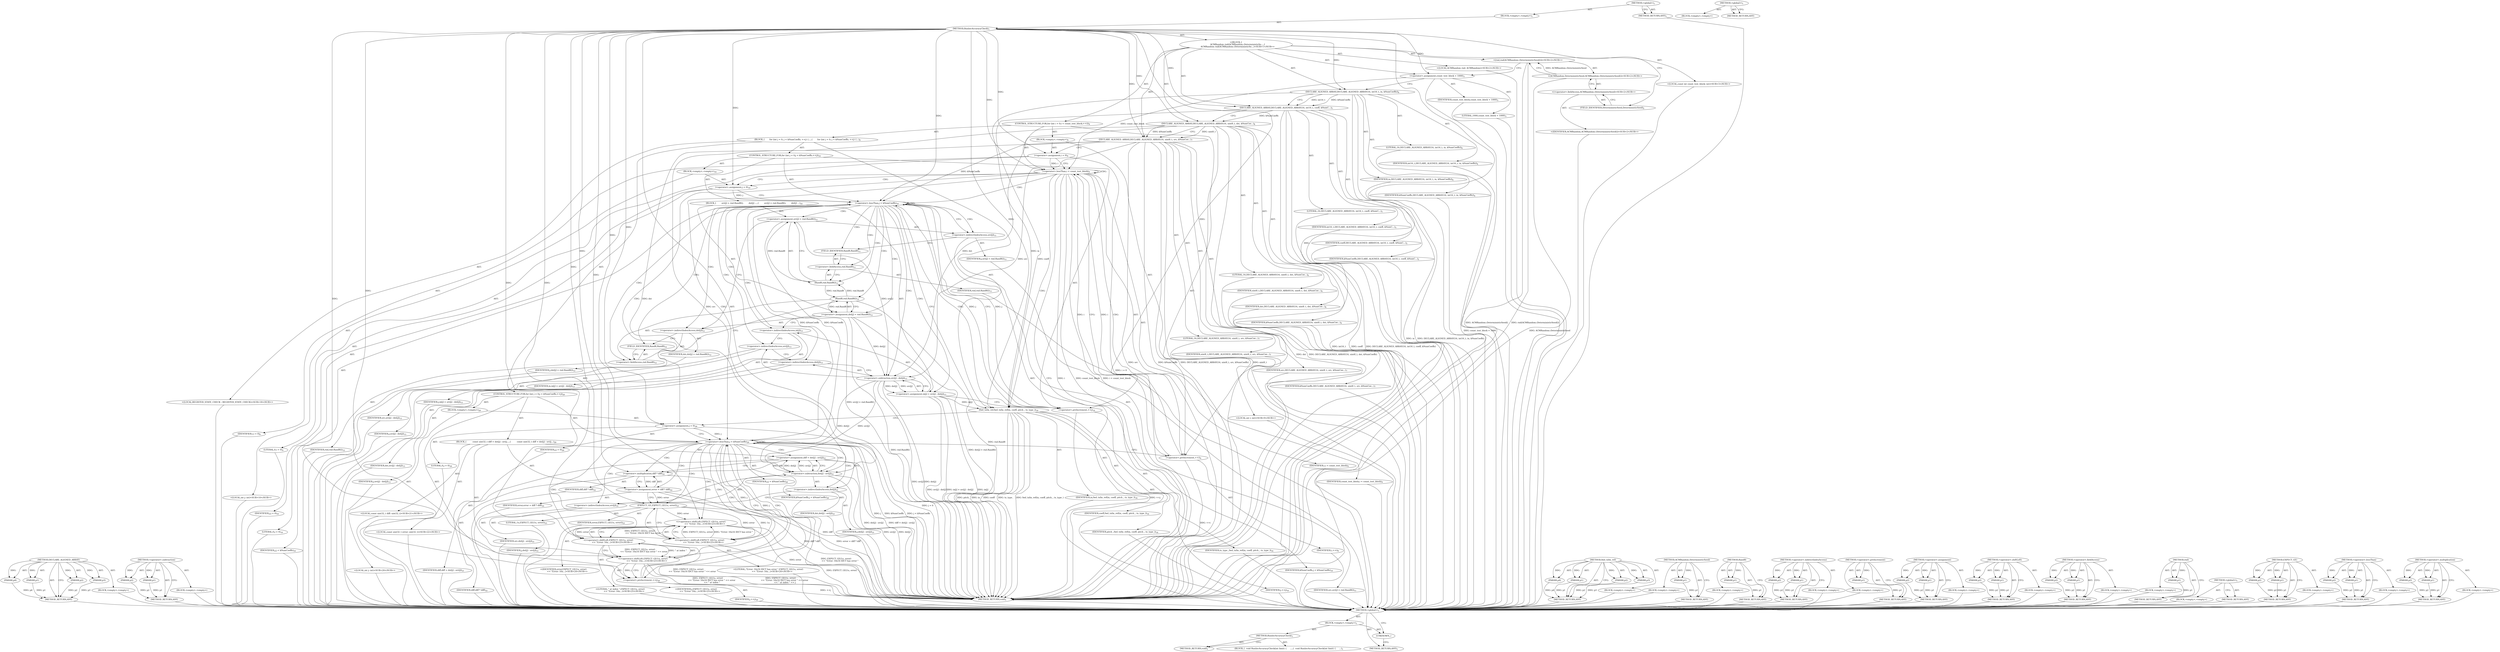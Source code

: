 digraph "&lt;global&gt;" {
vulnerable_183 [label=<(METHOD,DECLARE_ALIGNED_ARRAY)>];
vulnerable_184 [label=<(PARAM,p1)>];
vulnerable_185 [label=<(PARAM,p2)>];
vulnerable_186 [label=<(PARAM,p3)>];
vulnerable_187 [label=<(PARAM,p4)>];
vulnerable_188 [label=<(BLOCK,&lt;empty&gt;,&lt;empty&gt;)>];
vulnerable_189 [label=<(METHOD_RETURN,ANY)>];
vulnerable_208 [label=<(METHOD,&lt;operator&gt;.subtraction)>];
vulnerable_209 [label=<(PARAM,p1)>];
vulnerable_210 [label=<(PARAM,p2)>];
vulnerable_211 [label=<(BLOCK,&lt;empty&gt;,&lt;empty&gt;)>];
vulnerable_212 [label=<(METHOD_RETURN,ANY)>];
vulnerable_6 [label=<(METHOD,&lt;global&gt;)<SUB>1</SUB>>];
vulnerable_7 [label=<(BLOCK,&lt;empty&gt;,&lt;empty&gt;)<SUB>1</SUB>>];
vulnerable_8 [label=<(METHOD,RunInvAccuracyCheck)<SUB>1</SUB>>];
vulnerable_9 [label="<(BLOCK,{
     ACMRandom rnd(ACMRandom::DeterministicSe...,{
     ACMRandom rnd(ACMRandom::DeterministicSe...)<SUB>1</SUB>>"];
vulnerable_10 [label="<(LOCAL,ACMRandom rnd: ACMRandom)<SUB>2</SUB>>"];
vulnerable_11 [label="<(rnd,rnd(ACMRandom::DeterministicSeed()))<SUB>2</SUB>>"];
vulnerable_12 [label="<(ACMRandom.DeterministicSeed,ACMRandom::DeterministicSeed())<SUB>2</SUB>>"];
vulnerable_13 [label="<(&lt;operator&gt;.fieldAccess,ACMRandom::DeterministicSeed)<SUB>2</SUB>>"];
vulnerable_14 [label="<(IDENTIFIER,ACMRandom,ACMRandom::DeterministicSeed())<SUB>2</SUB>>"];
vulnerable_15 [label=<(FIELD_IDENTIFIER,DeterministicSeed,DeterministicSeed)<SUB>2</SUB>>];
vulnerable_16 [label="<(LOCAL,const int count_test_block: int)<SUB>3</SUB>>"];
vulnerable_17 [label=<(&lt;operator&gt;.assignment,count_test_block = 1000)<SUB>3</SUB>>];
vulnerable_18 [label=<(IDENTIFIER,count_test_block,count_test_block = 1000)<SUB>3</SUB>>];
vulnerable_19 [label=<(LITERAL,1000,count_test_block = 1000)<SUB>3</SUB>>];
vulnerable_20 [label=<(DECLARE_ALIGNED_ARRAY,DECLARE_ALIGNED_ARRAY(16, int16_t, in, kNumCoeffs))<SUB>4</SUB>>];
vulnerable_21 [label=<(LITERAL,16,DECLARE_ALIGNED_ARRAY(16, int16_t, in, kNumCoeffs))<SUB>4</SUB>>];
vulnerable_22 [label=<(IDENTIFIER,int16_t,DECLARE_ALIGNED_ARRAY(16, int16_t, in, kNumCoeffs))<SUB>4</SUB>>];
vulnerable_23 [label=<(IDENTIFIER,in,DECLARE_ALIGNED_ARRAY(16, int16_t, in, kNumCoeffs))<SUB>4</SUB>>];
vulnerable_24 [label=<(IDENTIFIER,kNumCoeffs,DECLARE_ALIGNED_ARRAY(16, int16_t, in, kNumCoeffs))<SUB>4</SUB>>];
vulnerable_25 [label=<(DECLARE_ALIGNED_ARRAY,DECLARE_ALIGNED_ARRAY(16, int16_t, coeff, kNumC...)<SUB>5</SUB>>];
vulnerable_26 [label=<(LITERAL,16,DECLARE_ALIGNED_ARRAY(16, int16_t, coeff, kNumC...)<SUB>5</SUB>>];
vulnerable_27 [label=<(IDENTIFIER,int16_t,DECLARE_ALIGNED_ARRAY(16, int16_t, coeff, kNumC...)<SUB>5</SUB>>];
vulnerable_28 [label=<(IDENTIFIER,coeff,DECLARE_ALIGNED_ARRAY(16, int16_t, coeff, kNumC...)<SUB>5</SUB>>];
vulnerable_29 [label=<(IDENTIFIER,kNumCoeffs,DECLARE_ALIGNED_ARRAY(16, int16_t, coeff, kNumC...)<SUB>5</SUB>>];
vulnerable_30 [label=<(DECLARE_ALIGNED_ARRAY,DECLARE_ALIGNED_ARRAY(16, uint8_t, dst, kNumCoe...)<SUB>6</SUB>>];
vulnerable_31 [label=<(LITERAL,16,DECLARE_ALIGNED_ARRAY(16, uint8_t, dst, kNumCoe...)<SUB>6</SUB>>];
vulnerable_32 [label=<(IDENTIFIER,uint8_t,DECLARE_ALIGNED_ARRAY(16, uint8_t, dst, kNumCoe...)<SUB>6</SUB>>];
vulnerable_33 [label=<(IDENTIFIER,dst,DECLARE_ALIGNED_ARRAY(16, uint8_t, dst, kNumCoe...)<SUB>6</SUB>>];
vulnerable_34 [label=<(IDENTIFIER,kNumCoeffs,DECLARE_ALIGNED_ARRAY(16, uint8_t, dst, kNumCoe...)<SUB>6</SUB>>];
vulnerable_35 [label=<(DECLARE_ALIGNED_ARRAY,DECLARE_ALIGNED_ARRAY(16, uint8_t, src, kNumCoe...)<SUB>7</SUB>>];
vulnerable_36 [label=<(LITERAL,16,DECLARE_ALIGNED_ARRAY(16, uint8_t, src, kNumCoe...)<SUB>7</SUB>>];
vulnerable_37 [label=<(IDENTIFIER,uint8_t,DECLARE_ALIGNED_ARRAY(16, uint8_t, src, kNumCoe...)<SUB>7</SUB>>];
vulnerable_38 [label=<(IDENTIFIER,src,DECLARE_ALIGNED_ARRAY(16, uint8_t, src, kNumCoe...)<SUB>7</SUB>>];
vulnerable_39 [label=<(IDENTIFIER,kNumCoeffs,DECLARE_ALIGNED_ARRAY(16, uint8_t, src, kNumCoe...)<SUB>7</SUB>>];
vulnerable_40 [label=<(CONTROL_STRUCTURE,FOR,for (int i = 0;i &lt; count_test_block;++i))<SUB>9</SUB>>];
vulnerable_41 [label=<(BLOCK,&lt;empty&gt;,&lt;empty&gt;)<SUB>9</SUB>>];
vulnerable_42 [label="<(LOCAL,int i: int)<SUB>9</SUB>>"];
vulnerable_43 [label=<(&lt;operator&gt;.assignment,i = 0)<SUB>9</SUB>>];
vulnerable_44 [label=<(IDENTIFIER,i,i = 0)<SUB>9</SUB>>];
vulnerable_45 [label=<(LITERAL,0,i = 0)<SUB>9</SUB>>];
vulnerable_46 [label=<(&lt;operator&gt;.lessThan,i &lt; count_test_block)<SUB>9</SUB>>];
vulnerable_47 [label=<(IDENTIFIER,i,i &lt; count_test_block)<SUB>9</SUB>>];
vulnerable_48 [label=<(IDENTIFIER,count_test_block,i &lt; count_test_block)<SUB>9</SUB>>];
vulnerable_49 [label=<(&lt;operator&gt;.preIncrement,++i)<SUB>9</SUB>>];
vulnerable_50 [label=<(IDENTIFIER,i,++i)<SUB>9</SUB>>];
vulnerable_51 [label=<(BLOCK,{
       for (int j = 0; j &lt; kNumCoeffs; ++j) {...,{
       for (int j = 0; j &lt; kNumCoeffs; ++j) {...)<SUB>9</SUB>>];
vulnerable_52 [label=<(CONTROL_STRUCTURE,FOR,for (int j = 0;j &lt; kNumCoeffs;++j))<SUB>10</SUB>>];
vulnerable_53 [label=<(BLOCK,&lt;empty&gt;,&lt;empty&gt;)<SUB>10</SUB>>];
vulnerable_54 [label="<(LOCAL,int j: int)<SUB>10</SUB>>"];
vulnerable_55 [label=<(&lt;operator&gt;.assignment,j = 0)<SUB>10</SUB>>];
vulnerable_56 [label=<(IDENTIFIER,j,j = 0)<SUB>10</SUB>>];
vulnerable_57 [label=<(LITERAL,0,j = 0)<SUB>10</SUB>>];
vulnerable_58 [label=<(&lt;operator&gt;.lessThan,j &lt; kNumCoeffs)<SUB>10</SUB>>];
vulnerable_59 [label=<(IDENTIFIER,j,j &lt; kNumCoeffs)<SUB>10</SUB>>];
vulnerable_60 [label=<(IDENTIFIER,kNumCoeffs,j &lt; kNumCoeffs)<SUB>10</SUB>>];
vulnerable_61 [label=<(&lt;operator&gt;.preIncrement,++j)<SUB>10</SUB>>];
vulnerable_62 [label=<(IDENTIFIER,j,++j)<SUB>10</SUB>>];
vulnerable_63 [label=<(BLOCK,{
        src[j] = rnd.Rand8();
        dst[j] ...,{
        src[j] = rnd.Rand8();
        dst[j] ...)<SUB>10</SUB>>];
vulnerable_64 [label=<(&lt;operator&gt;.assignment,src[j] = rnd.Rand8())<SUB>11</SUB>>];
vulnerable_65 [label=<(&lt;operator&gt;.indirectIndexAccess,src[j])<SUB>11</SUB>>];
vulnerable_66 [label=<(IDENTIFIER,src,src[j] = rnd.Rand8())<SUB>11</SUB>>];
vulnerable_67 [label=<(IDENTIFIER,j,src[j] = rnd.Rand8())<SUB>11</SUB>>];
vulnerable_68 [label=<(Rand8,rnd.Rand8())<SUB>11</SUB>>];
vulnerable_69 [label=<(&lt;operator&gt;.fieldAccess,rnd.Rand8)<SUB>11</SUB>>];
vulnerable_70 [label=<(IDENTIFIER,rnd,rnd.Rand8())<SUB>11</SUB>>];
vulnerable_71 [label=<(FIELD_IDENTIFIER,Rand8,Rand8)<SUB>11</SUB>>];
vulnerable_72 [label=<(&lt;operator&gt;.assignment,dst[j] = rnd.Rand8())<SUB>12</SUB>>];
vulnerable_73 [label=<(&lt;operator&gt;.indirectIndexAccess,dst[j])<SUB>12</SUB>>];
vulnerable_74 [label=<(IDENTIFIER,dst,dst[j] = rnd.Rand8())<SUB>12</SUB>>];
vulnerable_75 [label=<(IDENTIFIER,j,dst[j] = rnd.Rand8())<SUB>12</SUB>>];
vulnerable_76 [label=<(Rand8,rnd.Rand8())<SUB>12</SUB>>];
vulnerable_77 [label=<(&lt;operator&gt;.fieldAccess,rnd.Rand8)<SUB>12</SUB>>];
vulnerable_78 [label=<(IDENTIFIER,rnd,rnd.Rand8())<SUB>12</SUB>>];
vulnerable_79 [label=<(FIELD_IDENTIFIER,Rand8,Rand8)<SUB>12</SUB>>];
vulnerable_80 [label=<(&lt;operator&gt;.assignment,in[j] = src[j] - dst[j])<SUB>13</SUB>>];
vulnerable_81 [label=<(&lt;operator&gt;.indirectIndexAccess,in[j])<SUB>13</SUB>>];
vulnerable_82 [label=<(IDENTIFIER,in,in[j] = src[j] - dst[j])<SUB>13</SUB>>];
vulnerable_83 [label=<(IDENTIFIER,j,in[j] = src[j] - dst[j])<SUB>13</SUB>>];
vulnerable_84 [label=<(&lt;operator&gt;.subtraction,src[j] - dst[j])<SUB>13</SUB>>];
vulnerable_85 [label=<(&lt;operator&gt;.indirectIndexAccess,src[j])<SUB>13</SUB>>];
vulnerable_86 [label=<(IDENTIFIER,src,src[j] - dst[j])<SUB>13</SUB>>];
vulnerable_87 [label=<(IDENTIFIER,j,src[j] - dst[j])<SUB>13</SUB>>];
vulnerable_88 [label=<(&lt;operator&gt;.indirectIndexAccess,dst[j])<SUB>13</SUB>>];
vulnerable_89 [label=<(IDENTIFIER,dst,src[j] - dst[j])<SUB>13</SUB>>];
vulnerable_90 [label=<(IDENTIFIER,j,src[j] - dst[j])<SUB>13</SUB>>];
vulnerable_91 [label=<(fwd_txfm_ref,fwd_txfm_ref(in, coeff, pitch_, tx_type_))<SUB>16</SUB>>];
vulnerable_92 [label=<(IDENTIFIER,in,fwd_txfm_ref(in, coeff, pitch_, tx_type_))<SUB>16</SUB>>];
vulnerable_93 [label=<(IDENTIFIER,coeff,fwd_txfm_ref(in, coeff, pitch_, tx_type_))<SUB>16</SUB>>];
vulnerable_94 [label=<(IDENTIFIER,pitch_,fwd_txfm_ref(in, coeff, pitch_, tx_type_))<SUB>16</SUB>>];
vulnerable_95 [label=<(IDENTIFIER,tx_type_,fwd_txfm_ref(in, coeff, pitch_, tx_type_))<SUB>16</SUB>>];
vulnerable_96 [label="<(LOCAL,REGISTER_STATE_CHECK : REGISTER_STATE_CHECK)<SUB>18</SUB>>"];
vulnerable_97 [label=<(CONTROL_STRUCTURE,FOR,for (int j = 0;j &lt; kNumCoeffs;++j))<SUB>20</SUB>>];
vulnerable_98 [label=<(BLOCK,&lt;empty&gt;,&lt;empty&gt;)<SUB>20</SUB>>];
vulnerable_99 [label="<(LOCAL,int j: int)<SUB>20</SUB>>"];
vulnerable_100 [label=<(&lt;operator&gt;.assignment,j = 0)<SUB>20</SUB>>];
vulnerable_101 [label=<(IDENTIFIER,j,j = 0)<SUB>20</SUB>>];
vulnerable_102 [label=<(LITERAL,0,j = 0)<SUB>20</SUB>>];
vulnerable_103 [label=<(&lt;operator&gt;.lessThan,j &lt; kNumCoeffs)<SUB>20</SUB>>];
vulnerable_104 [label=<(IDENTIFIER,j,j &lt; kNumCoeffs)<SUB>20</SUB>>];
vulnerable_105 [label=<(IDENTIFIER,kNumCoeffs,j &lt; kNumCoeffs)<SUB>20</SUB>>];
vulnerable_106 [label=<(&lt;operator&gt;.preIncrement,++j)<SUB>20</SUB>>];
vulnerable_107 [label=<(IDENTIFIER,j,++j)<SUB>20</SUB>>];
vulnerable_108 [label=<(BLOCK,{
         const uint32_t diff = dst[j] - src[j...,{
         const uint32_t diff = dst[j] - src[j...)<SUB>20</SUB>>];
vulnerable_109 [label="<(LOCAL,const uint32_t diff: uint32_t)<SUB>21</SUB>>"];
vulnerable_110 [label=<(&lt;operator&gt;.assignment,diff = dst[j] - src[j])<SUB>21</SUB>>];
vulnerable_111 [label=<(IDENTIFIER,diff,diff = dst[j] - src[j])<SUB>21</SUB>>];
vulnerable_112 [label=<(&lt;operator&gt;.subtraction,dst[j] - src[j])<SUB>21</SUB>>];
vulnerable_113 [label=<(&lt;operator&gt;.indirectIndexAccess,dst[j])<SUB>21</SUB>>];
vulnerable_114 [label=<(IDENTIFIER,dst,dst[j] - src[j])<SUB>21</SUB>>];
vulnerable_115 [label=<(IDENTIFIER,j,dst[j] - src[j])<SUB>21</SUB>>];
vulnerable_116 [label=<(&lt;operator&gt;.indirectIndexAccess,src[j])<SUB>21</SUB>>];
vulnerable_117 [label=<(IDENTIFIER,src,dst[j] - src[j])<SUB>21</SUB>>];
vulnerable_118 [label=<(IDENTIFIER,j,dst[j] - src[j])<SUB>21</SUB>>];
vulnerable_119 [label="<(LOCAL,const uint32_t error: uint32_t)<SUB>22</SUB>>"];
vulnerable_120 [label=<(&lt;operator&gt;.assignment,error = diff * diff)<SUB>22</SUB>>];
vulnerable_121 [label=<(IDENTIFIER,error,error = diff * diff)<SUB>22</SUB>>];
vulnerable_122 [label=<(&lt;operator&gt;.multiplication,diff * diff)<SUB>22</SUB>>];
vulnerable_123 [label=<(IDENTIFIER,diff,diff * diff)<SUB>22</SUB>>];
vulnerable_124 [label=<(IDENTIFIER,diff,diff * diff)<SUB>22</SUB>>];
vulnerable_125 [label="<(&lt;operator&gt;.shiftLeft,EXPECT_GE(1u, error)
            &lt;&lt; &quot;Error: 16x...)<SUB>23</SUB>>"];
vulnerable_126 [label="<(&lt;operator&gt;.shiftLeft,EXPECT_GE(1u, error)
            &lt;&lt; &quot;Error: 16x...)<SUB>23</SUB>>"];
vulnerable_127 [label="<(&lt;operator&gt;.shiftLeft,EXPECT_GE(1u, error)
            &lt;&lt; &quot;Error: 16x...)<SUB>23</SUB>>"];
vulnerable_128 [label="<(&lt;operator&gt;.shiftLeft,EXPECT_GE(1u, error)
            &lt;&lt; &quot;Error: 16x...)<SUB>23</SUB>>"];
vulnerable_129 [label=<(EXPECT_GE,EXPECT_GE(1u, error))<SUB>23</SUB>>];
vulnerable_130 [label=<(LITERAL,1u,EXPECT_GE(1u, error))<SUB>23</SUB>>];
vulnerable_131 [label=<(IDENTIFIER,error,EXPECT_GE(1u, error))<SUB>23</SUB>>];
vulnerable_132 [label="<(LITERAL,&quot;Error: 16x16 IDCT has error &quot;,EXPECT_GE(1u, error)
            &lt;&lt; &quot;Error: 16x...)<SUB>24</SUB>>"];
vulnerable_133 [label="<(IDENTIFIER,error,EXPECT_GE(1u, error)
            &lt;&lt; &quot;Error: 16x...)<SUB>24</SUB>>"];
vulnerable_134 [label="<(LITERAL,&quot; at index &quot;,EXPECT_GE(1u, error)
            &lt;&lt; &quot;Error: 16x...)<SUB>25</SUB>>"];
vulnerable_135 [label="<(IDENTIFIER,j,EXPECT_GE(1u, error)
            &lt;&lt; &quot;Error: 16x...)<SUB>25</SUB>>"];
vulnerable_136 [label=<(METHOD_RETURN,void)<SUB>1</SUB>>];
vulnerable_138 [label=<(METHOD_RETURN,ANY)<SUB>1</SUB>>];
vulnerable_213 [label=<(METHOD,fwd_txfm_ref)>];
vulnerable_214 [label=<(PARAM,p1)>];
vulnerable_215 [label=<(PARAM,p2)>];
vulnerable_216 [label=<(PARAM,p3)>];
vulnerable_217 [label=<(PARAM,p4)>];
vulnerable_218 [label=<(BLOCK,&lt;empty&gt;,&lt;empty&gt;)>];
vulnerable_219 [label=<(METHOD_RETURN,ANY)>];
vulnerable_169 [label=<(METHOD,ACMRandom.DeterministicSeed)>];
vulnerable_170 [label=<(PARAM,p1)>];
vulnerable_171 [label=<(BLOCK,&lt;empty&gt;,&lt;empty&gt;)>];
vulnerable_172 [label=<(METHOD_RETURN,ANY)>];
vulnerable_204 [label=<(METHOD,Rand8)>];
vulnerable_205 [label=<(PARAM,p1)>];
vulnerable_206 [label=<(BLOCK,&lt;empty&gt;,&lt;empty&gt;)>];
vulnerable_207 [label=<(METHOD_RETURN,ANY)>];
vulnerable_199 [label=<(METHOD,&lt;operator&gt;.indirectIndexAccess)>];
vulnerable_200 [label=<(PARAM,p1)>];
vulnerable_201 [label=<(PARAM,p2)>];
vulnerable_202 [label=<(BLOCK,&lt;empty&gt;,&lt;empty&gt;)>];
vulnerable_203 [label=<(METHOD_RETURN,ANY)>];
vulnerable_195 [label=<(METHOD,&lt;operator&gt;.preIncrement)>];
vulnerable_196 [label=<(PARAM,p1)>];
vulnerable_197 [label=<(BLOCK,&lt;empty&gt;,&lt;empty&gt;)>];
vulnerable_198 [label=<(METHOD_RETURN,ANY)>];
vulnerable_178 [label=<(METHOD,&lt;operator&gt;.assignment)>];
vulnerable_179 [label=<(PARAM,p1)>];
vulnerable_180 [label=<(PARAM,p2)>];
vulnerable_181 [label=<(BLOCK,&lt;empty&gt;,&lt;empty&gt;)>];
vulnerable_182 [label=<(METHOD_RETURN,ANY)>];
vulnerable_225 [label=<(METHOD,&lt;operator&gt;.shiftLeft)>];
vulnerable_226 [label=<(PARAM,p1)>];
vulnerable_227 [label=<(PARAM,p2)>];
vulnerable_228 [label=<(BLOCK,&lt;empty&gt;,&lt;empty&gt;)>];
vulnerable_229 [label=<(METHOD_RETURN,ANY)>];
vulnerable_173 [label=<(METHOD,&lt;operator&gt;.fieldAccess)>];
vulnerable_174 [label=<(PARAM,p1)>];
vulnerable_175 [label=<(PARAM,p2)>];
vulnerable_176 [label=<(BLOCK,&lt;empty&gt;,&lt;empty&gt;)>];
vulnerable_177 [label=<(METHOD_RETURN,ANY)>];
vulnerable_165 [label=<(METHOD,rnd)>];
vulnerable_166 [label=<(PARAM,p1)>];
vulnerable_167 [label=<(BLOCK,&lt;empty&gt;,&lt;empty&gt;)>];
vulnerable_168 [label=<(METHOD_RETURN,ANY)>];
vulnerable_159 [label=<(METHOD,&lt;global&gt;)<SUB>1</SUB>>];
vulnerable_160 [label=<(BLOCK,&lt;empty&gt;,&lt;empty&gt;)>];
vulnerable_161 [label=<(METHOD_RETURN,ANY)>];
vulnerable_230 [label=<(METHOD,EXPECT_GE)>];
vulnerable_231 [label=<(PARAM,p1)>];
vulnerable_232 [label=<(PARAM,p2)>];
vulnerable_233 [label=<(BLOCK,&lt;empty&gt;,&lt;empty&gt;)>];
vulnerable_234 [label=<(METHOD_RETURN,ANY)>];
vulnerable_190 [label=<(METHOD,&lt;operator&gt;.lessThan)>];
vulnerable_191 [label=<(PARAM,p1)>];
vulnerable_192 [label=<(PARAM,p2)>];
vulnerable_193 [label=<(BLOCK,&lt;empty&gt;,&lt;empty&gt;)>];
vulnerable_194 [label=<(METHOD_RETURN,ANY)>];
vulnerable_220 [label=<(METHOD,&lt;operator&gt;.multiplication)>];
vulnerable_221 [label=<(PARAM,p1)>];
vulnerable_222 [label=<(PARAM,p2)>];
vulnerable_223 [label=<(BLOCK,&lt;empty&gt;,&lt;empty&gt;)>];
vulnerable_224 [label=<(METHOD_RETURN,ANY)>];
fixed_6 [label=<(METHOD,&lt;global&gt;)<SUB>1</SUB>>];
fixed_7 [label=<(BLOCK,&lt;empty&gt;,&lt;empty&gt;)<SUB>1</SUB>>];
fixed_8 [label=<(METHOD,RunInvAccuracyCheck)<SUB>1</SUB>>];
fixed_9 [label=<(BLOCK,{
  void RunInvAccuracyCheck(int limit) {
     ...,{
  void RunInvAccuracyCheck(int limit) {
     ...)<SUB>1</SUB>>];
fixed_10 [label=<(METHOD_RETURN,void)<SUB>1</SUB>>];
fixed_12 [label=<(UNKNOWN,,)>];
fixed_13 [label=<(METHOD_RETURN,ANY)<SUB>1</SUB>>];
fixed_20 [label=<(METHOD,&lt;global&gt;)<SUB>1</SUB>>];
fixed_21 [label=<(BLOCK,&lt;empty&gt;,&lt;empty&gt;)>];
fixed_22 [label=<(METHOD_RETURN,ANY)>];
vulnerable_183 -> vulnerable_184  [key=0, label="AST: "];
vulnerable_183 -> vulnerable_184  [key=1, label="DDG: "];
vulnerable_183 -> vulnerable_188  [key=0, label="AST: "];
vulnerable_183 -> vulnerable_185  [key=0, label="AST: "];
vulnerable_183 -> vulnerable_185  [key=1, label="DDG: "];
vulnerable_183 -> vulnerable_189  [key=0, label="AST: "];
vulnerable_183 -> vulnerable_189  [key=1, label="CFG: "];
vulnerable_183 -> vulnerable_186  [key=0, label="AST: "];
vulnerable_183 -> vulnerable_186  [key=1, label="DDG: "];
vulnerable_183 -> vulnerable_187  [key=0, label="AST: "];
vulnerable_183 -> vulnerable_187  [key=1, label="DDG: "];
vulnerable_184 -> vulnerable_189  [key=0, label="DDG: p1"];
vulnerable_185 -> vulnerable_189  [key=0, label="DDG: p2"];
vulnerable_186 -> vulnerable_189  [key=0, label="DDG: p3"];
vulnerable_187 -> vulnerable_189  [key=0, label="DDG: p4"];
vulnerable_188 -> fixed_6  [key=0];
vulnerable_189 -> fixed_6  [key=0];
vulnerable_208 -> vulnerable_209  [key=0, label="AST: "];
vulnerable_208 -> vulnerable_209  [key=1, label="DDG: "];
vulnerable_208 -> vulnerable_211  [key=0, label="AST: "];
vulnerable_208 -> vulnerable_210  [key=0, label="AST: "];
vulnerable_208 -> vulnerable_210  [key=1, label="DDG: "];
vulnerable_208 -> vulnerable_212  [key=0, label="AST: "];
vulnerable_208 -> vulnerable_212  [key=1, label="CFG: "];
vulnerable_209 -> vulnerable_212  [key=0, label="DDG: p1"];
vulnerable_210 -> vulnerable_212  [key=0, label="DDG: p2"];
vulnerable_211 -> fixed_6  [key=0];
vulnerable_212 -> fixed_6  [key=0];
vulnerable_6 -> vulnerable_7  [key=0, label="AST: "];
vulnerable_6 -> vulnerable_138  [key=0, label="AST: "];
vulnerable_6 -> vulnerable_138  [key=1, label="CFG: "];
vulnerable_7 -> vulnerable_8  [key=0, label="AST: "];
vulnerable_8 -> vulnerable_9  [key=0, label="AST: "];
vulnerable_8 -> vulnerable_136  [key=0, label="AST: "];
vulnerable_8 -> vulnerable_15  [key=0, label="CFG: "];
vulnerable_8 -> vulnerable_17  [key=0, label="DDG: "];
vulnerable_8 -> vulnerable_20  [key=0, label="DDG: "];
vulnerable_8 -> vulnerable_25  [key=0, label="DDG: "];
vulnerable_8 -> vulnerable_30  [key=0, label="DDG: "];
vulnerable_8 -> vulnerable_35  [key=0, label="DDG: "];
vulnerable_8 -> vulnerable_43  [key=0, label="DDG: "];
vulnerable_8 -> vulnerable_46  [key=0, label="DDG: "];
vulnerable_8 -> vulnerable_49  [key=0, label="DDG: "];
vulnerable_8 -> vulnerable_91  [key=0, label="DDG: "];
vulnerable_8 -> vulnerable_55  [key=0, label="DDG: "];
vulnerable_8 -> vulnerable_58  [key=0, label="DDG: "];
vulnerable_8 -> vulnerable_61  [key=0, label="DDG: "];
vulnerable_8 -> vulnerable_100  [key=0, label="DDG: "];
vulnerable_8 -> vulnerable_103  [key=0, label="DDG: "];
vulnerable_8 -> vulnerable_106  [key=0, label="DDG: "];
vulnerable_8 -> vulnerable_125  [key=0, label="DDG: "];
vulnerable_8 -> vulnerable_122  [key=0, label="DDG: "];
vulnerable_8 -> vulnerable_126  [key=0, label="DDG: "];
vulnerable_8 -> vulnerable_127  [key=0, label="DDG: "];
vulnerable_8 -> vulnerable_128  [key=0, label="DDG: "];
vulnerable_8 -> vulnerable_129  [key=0, label="DDG: "];
vulnerable_9 -> vulnerable_10  [key=0, label="AST: "];
vulnerable_9 -> vulnerable_11  [key=0, label="AST: "];
vulnerable_9 -> vulnerable_16  [key=0, label="AST: "];
vulnerable_9 -> vulnerable_17  [key=0, label="AST: "];
vulnerable_9 -> vulnerable_20  [key=0, label="AST: "];
vulnerable_9 -> vulnerable_25  [key=0, label="AST: "];
vulnerable_9 -> vulnerable_30  [key=0, label="AST: "];
vulnerable_9 -> vulnerable_35  [key=0, label="AST: "];
vulnerable_9 -> vulnerable_40  [key=0, label="AST: "];
vulnerable_10 -> fixed_6  [key=0];
vulnerable_11 -> vulnerable_12  [key=0, label="AST: "];
vulnerable_11 -> vulnerable_17  [key=0, label="CFG: "];
vulnerable_11 -> vulnerable_136  [key=0, label="DDG: ACMRandom::DeterministicSeed()"];
vulnerable_11 -> vulnerable_136  [key=1, label="DDG: rnd(ACMRandom::DeterministicSeed())"];
vulnerable_12 -> vulnerable_13  [key=0, label="AST: "];
vulnerable_12 -> vulnerable_11  [key=0, label="CFG: "];
vulnerable_12 -> vulnerable_11  [key=1, label="DDG: ACMRandom::DeterministicSeed"];
vulnerable_12 -> vulnerable_136  [key=0, label="DDG: ACMRandom::DeterministicSeed"];
vulnerable_13 -> vulnerable_14  [key=0, label="AST: "];
vulnerable_13 -> vulnerable_15  [key=0, label="AST: "];
vulnerable_13 -> vulnerable_12  [key=0, label="CFG: "];
vulnerable_14 -> fixed_6  [key=0];
vulnerable_15 -> vulnerable_13  [key=0, label="CFG: "];
vulnerable_16 -> fixed_6  [key=0];
vulnerable_17 -> vulnerable_18  [key=0, label="AST: "];
vulnerable_17 -> vulnerable_19  [key=0, label="AST: "];
vulnerable_17 -> vulnerable_20  [key=0, label="CFG: "];
vulnerable_17 -> vulnerable_136  [key=0, label="DDG: count_test_block = 1000"];
vulnerable_17 -> vulnerable_46  [key=0, label="DDG: count_test_block"];
vulnerable_18 -> fixed_6  [key=0];
vulnerable_19 -> fixed_6  [key=0];
vulnerable_20 -> vulnerable_21  [key=0, label="AST: "];
vulnerable_20 -> vulnerable_22  [key=0, label="AST: "];
vulnerable_20 -> vulnerable_23  [key=0, label="AST: "];
vulnerable_20 -> vulnerable_24  [key=0, label="AST: "];
vulnerable_20 -> vulnerable_25  [key=0, label="CFG: "];
vulnerable_20 -> vulnerable_25  [key=1, label="DDG: int16_t"];
vulnerable_20 -> vulnerable_25  [key=2, label="DDG: kNumCoeffs"];
vulnerable_20 -> vulnerable_136  [key=0, label="DDG: in"];
vulnerable_20 -> vulnerable_136  [key=1, label="DDG: DECLARE_ALIGNED_ARRAY(16, int16_t, in, kNumCoeffs)"];
vulnerable_20 -> vulnerable_91  [key=0, label="DDG: in"];
vulnerable_21 -> fixed_6  [key=0];
vulnerable_22 -> fixed_6  [key=0];
vulnerable_23 -> fixed_6  [key=0];
vulnerable_24 -> fixed_6  [key=0];
vulnerable_25 -> vulnerable_26  [key=0, label="AST: "];
vulnerable_25 -> vulnerable_27  [key=0, label="AST: "];
vulnerable_25 -> vulnerable_28  [key=0, label="AST: "];
vulnerable_25 -> vulnerable_29  [key=0, label="AST: "];
vulnerable_25 -> vulnerable_30  [key=0, label="CFG: "];
vulnerable_25 -> vulnerable_30  [key=1, label="DDG: kNumCoeffs"];
vulnerable_25 -> vulnerable_136  [key=0, label="DDG: int16_t"];
vulnerable_25 -> vulnerable_136  [key=1, label="DDG: coeff"];
vulnerable_25 -> vulnerable_136  [key=2, label="DDG: DECLARE_ALIGNED_ARRAY(16, int16_t, coeff, kNumCoeffs)"];
vulnerable_25 -> vulnerable_91  [key=0, label="DDG: coeff"];
vulnerable_26 -> fixed_6  [key=0];
vulnerable_27 -> fixed_6  [key=0];
vulnerable_28 -> fixed_6  [key=0];
vulnerable_29 -> fixed_6  [key=0];
vulnerable_30 -> vulnerable_31  [key=0, label="AST: "];
vulnerable_30 -> vulnerable_32  [key=0, label="AST: "];
vulnerable_30 -> vulnerable_33  [key=0, label="AST: "];
vulnerable_30 -> vulnerable_34  [key=0, label="AST: "];
vulnerable_30 -> vulnerable_35  [key=0, label="CFG: "];
vulnerable_30 -> vulnerable_35  [key=1, label="DDG: uint8_t"];
vulnerable_30 -> vulnerable_35  [key=2, label="DDG: kNumCoeffs"];
vulnerable_30 -> vulnerable_136  [key=0, label="DDG: dst"];
vulnerable_30 -> vulnerable_136  [key=1, label="DDG: DECLARE_ALIGNED_ARRAY(16, uint8_t, dst, kNumCoeffs)"];
vulnerable_30 -> vulnerable_84  [key=0, label="DDG: dst"];
vulnerable_30 -> vulnerable_112  [key=0, label="DDG: dst"];
vulnerable_31 -> fixed_6  [key=0];
vulnerable_32 -> fixed_6  [key=0];
vulnerable_33 -> fixed_6  [key=0];
vulnerable_34 -> fixed_6  [key=0];
vulnerable_35 -> vulnerable_36  [key=0, label="AST: "];
vulnerable_35 -> vulnerable_37  [key=0, label="AST: "];
vulnerable_35 -> vulnerable_38  [key=0, label="AST: "];
vulnerable_35 -> vulnerable_39  [key=0, label="AST: "];
vulnerable_35 -> vulnerable_43  [key=0, label="CFG: "];
vulnerable_35 -> vulnerable_136  [key=0, label="DDG: uint8_t"];
vulnerable_35 -> vulnerable_136  [key=1, label="DDG: src"];
vulnerable_35 -> vulnerable_136  [key=2, label="DDG: kNumCoeffs"];
vulnerable_35 -> vulnerable_136  [key=3, label="DDG: DECLARE_ALIGNED_ARRAY(16, uint8_t, src, kNumCoeffs)"];
vulnerable_35 -> vulnerable_58  [key=0, label="DDG: kNumCoeffs"];
vulnerable_35 -> vulnerable_84  [key=0, label="DDG: src"];
vulnerable_35 -> vulnerable_112  [key=0, label="DDG: src"];
vulnerable_36 -> fixed_6  [key=0];
vulnerable_37 -> fixed_6  [key=0];
vulnerable_38 -> fixed_6  [key=0];
vulnerable_39 -> fixed_6  [key=0];
vulnerable_40 -> vulnerable_41  [key=0, label="AST: "];
vulnerable_40 -> vulnerable_46  [key=0, label="AST: "];
vulnerable_40 -> vulnerable_49  [key=0, label="AST: "];
vulnerable_40 -> vulnerable_51  [key=0, label="AST: "];
vulnerable_41 -> vulnerable_42  [key=0, label="AST: "];
vulnerable_41 -> vulnerable_43  [key=0, label="AST: "];
vulnerable_42 -> fixed_6  [key=0];
vulnerable_43 -> vulnerable_44  [key=0, label="AST: "];
vulnerable_43 -> vulnerable_45  [key=0, label="AST: "];
vulnerable_43 -> vulnerable_46  [key=0, label="CFG: "];
vulnerable_43 -> vulnerable_46  [key=1, label="DDG: i"];
vulnerable_43 -> vulnerable_136  [key=0, label="DDG: i = 0"];
vulnerable_44 -> fixed_6  [key=0];
vulnerable_45 -> fixed_6  [key=0];
vulnerable_46 -> vulnerable_47  [key=0, label="AST: "];
vulnerable_46 -> vulnerable_48  [key=0, label="AST: "];
vulnerable_46 -> vulnerable_136  [key=0, label="CFG: "];
vulnerable_46 -> vulnerable_136  [key=1, label="DDG: i"];
vulnerable_46 -> vulnerable_136  [key=2, label="DDG: count_test_block"];
vulnerable_46 -> vulnerable_136  [key=3, label="DDG: i &lt; count_test_block"];
vulnerable_46 -> vulnerable_55  [key=0, label="CFG: "];
vulnerable_46 -> vulnerable_55  [key=1, label="CDG: "];
vulnerable_46 -> vulnerable_49  [key=0, label="DDG: i"];
vulnerable_46 -> vulnerable_49  [key=1, label="CDG: "];
vulnerable_46 -> vulnerable_46  [key=0, label="CDG: "];
vulnerable_46 -> vulnerable_103  [key=0, label="CDG: "];
vulnerable_46 -> vulnerable_91  [key=0, label="CDG: "];
vulnerable_46 -> vulnerable_58  [key=0, label="CDG: "];
vulnerable_46 -> vulnerable_100  [key=0, label="CDG: "];
vulnerable_47 -> fixed_6  [key=0];
vulnerable_48 -> fixed_6  [key=0];
vulnerable_49 -> vulnerable_50  [key=0, label="AST: "];
vulnerable_49 -> vulnerable_46  [key=0, label="CFG: "];
vulnerable_49 -> vulnerable_46  [key=1, label="DDG: i"];
vulnerable_49 -> vulnerable_136  [key=0, label="DDG: ++i"];
vulnerable_50 -> fixed_6  [key=0];
vulnerable_51 -> vulnerable_52  [key=0, label="AST: "];
vulnerable_51 -> vulnerable_91  [key=0, label="AST: "];
vulnerable_51 -> vulnerable_96  [key=0, label="AST: "];
vulnerable_51 -> vulnerable_97  [key=0, label="AST: "];
vulnerable_52 -> vulnerable_53  [key=0, label="AST: "];
vulnerable_52 -> vulnerable_58  [key=0, label="AST: "];
vulnerable_52 -> vulnerable_61  [key=0, label="AST: "];
vulnerable_52 -> vulnerable_63  [key=0, label="AST: "];
vulnerable_53 -> vulnerable_54  [key=0, label="AST: "];
vulnerable_53 -> vulnerable_55  [key=0, label="AST: "];
vulnerable_54 -> fixed_6  [key=0];
vulnerable_55 -> vulnerable_56  [key=0, label="AST: "];
vulnerable_55 -> vulnerable_57  [key=0, label="AST: "];
vulnerable_55 -> vulnerable_58  [key=0, label="CFG: "];
vulnerable_55 -> vulnerable_58  [key=1, label="DDG: j"];
vulnerable_56 -> fixed_6  [key=0];
vulnerable_57 -> fixed_6  [key=0];
vulnerable_58 -> vulnerable_59  [key=0, label="AST: "];
vulnerable_58 -> vulnerable_60  [key=0, label="AST: "];
vulnerable_58 -> vulnerable_65  [key=0, label="CFG: "];
vulnerable_58 -> vulnerable_65  [key=1, label="CDG: "];
vulnerable_58 -> vulnerable_91  [key=0, label="CFG: "];
vulnerable_58 -> vulnerable_61  [key=0, label="DDG: j"];
vulnerable_58 -> vulnerable_61  [key=1, label="CDG: "];
vulnerable_58 -> vulnerable_103  [key=0, label="DDG: kNumCoeffs"];
vulnerable_58 -> vulnerable_68  [key=0, label="CDG: "];
vulnerable_58 -> vulnerable_73  [key=0, label="CDG: "];
vulnerable_58 -> vulnerable_77  [key=0, label="CDG: "];
vulnerable_58 -> vulnerable_64  [key=0, label="CDG: "];
vulnerable_58 -> vulnerable_81  [key=0, label="CDG: "];
vulnerable_58 -> vulnerable_84  [key=0, label="CDG: "];
vulnerable_58 -> vulnerable_85  [key=0, label="CDG: "];
vulnerable_58 -> vulnerable_72  [key=0, label="CDG: "];
vulnerable_58 -> vulnerable_69  [key=0, label="CDG: "];
vulnerable_58 -> vulnerable_76  [key=0, label="CDG: "];
vulnerable_58 -> vulnerable_79  [key=0, label="CDG: "];
vulnerable_58 -> vulnerable_80  [key=0, label="CDG: "];
vulnerable_58 -> vulnerable_58  [key=0, label="CDG: "];
vulnerable_58 -> vulnerable_71  [key=0, label="CDG: "];
vulnerable_58 -> vulnerable_88  [key=0, label="CDG: "];
vulnerable_59 -> fixed_6  [key=0];
vulnerable_60 -> fixed_6  [key=0];
vulnerable_61 -> vulnerable_62  [key=0, label="AST: "];
vulnerable_61 -> vulnerable_58  [key=0, label="CFG: "];
vulnerable_61 -> vulnerable_58  [key=1, label="DDG: j"];
vulnerable_61 -> vulnerable_136  [key=0, label="DDG: ++j"];
vulnerable_62 -> fixed_6  [key=0];
vulnerable_63 -> vulnerable_64  [key=0, label="AST: "];
vulnerable_63 -> vulnerable_72  [key=0, label="AST: "];
vulnerable_63 -> vulnerable_80  [key=0, label="AST: "];
vulnerable_64 -> vulnerable_65  [key=0, label="AST: "];
vulnerable_64 -> vulnerable_68  [key=0, label="AST: "];
vulnerable_64 -> vulnerable_73  [key=0, label="CFG: "];
vulnerable_64 -> vulnerable_136  [key=0, label="DDG: src[j] = rnd.Rand8()"];
vulnerable_64 -> vulnerable_84  [key=0, label="DDG: src[j]"];
vulnerable_65 -> vulnerable_66  [key=0, label="AST: "];
vulnerable_65 -> vulnerable_67  [key=0, label="AST: "];
vulnerable_65 -> vulnerable_71  [key=0, label="CFG: "];
vulnerable_66 -> fixed_6  [key=0];
vulnerable_67 -> fixed_6  [key=0];
vulnerable_68 -> vulnerable_69  [key=0, label="AST: "];
vulnerable_68 -> vulnerable_64  [key=0, label="CFG: "];
vulnerable_68 -> vulnerable_64  [key=1, label="DDG: rnd.Rand8"];
vulnerable_68 -> vulnerable_76  [key=0, label="DDG: rnd.Rand8"];
vulnerable_69 -> vulnerable_70  [key=0, label="AST: "];
vulnerable_69 -> vulnerable_71  [key=0, label="AST: "];
vulnerable_69 -> vulnerable_68  [key=0, label="CFG: "];
vulnerable_70 -> fixed_6  [key=0];
vulnerable_71 -> vulnerable_69  [key=0, label="CFG: "];
vulnerable_72 -> vulnerable_73  [key=0, label="AST: "];
vulnerable_72 -> vulnerable_76  [key=0, label="AST: "];
vulnerable_72 -> vulnerable_81  [key=0, label="CFG: "];
vulnerable_72 -> vulnerable_136  [key=0, label="DDG: rnd.Rand8()"];
vulnerable_72 -> vulnerable_136  [key=1, label="DDG: dst[j] = rnd.Rand8()"];
vulnerable_72 -> vulnerable_84  [key=0, label="DDG: dst[j]"];
vulnerable_73 -> vulnerable_74  [key=0, label="AST: "];
vulnerable_73 -> vulnerable_75  [key=0, label="AST: "];
vulnerable_73 -> vulnerable_79  [key=0, label="CFG: "];
vulnerable_74 -> fixed_6  [key=0];
vulnerable_75 -> fixed_6  [key=0];
vulnerable_76 -> vulnerable_77  [key=0, label="AST: "];
vulnerable_76 -> vulnerable_72  [key=0, label="CFG: "];
vulnerable_76 -> vulnerable_72  [key=1, label="DDG: rnd.Rand8"];
vulnerable_76 -> vulnerable_136  [key=0, label="DDG: rnd.Rand8"];
vulnerable_76 -> vulnerable_68  [key=0, label="DDG: rnd.Rand8"];
vulnerable_77 -> vulnerable_78  [key=0, label="AST: "];
vulnerable_77 -> vulnerable_79  [key=0, label="AST: "];
vulnerable_77 -> vulnerable_76  [key=0, label="CFG: "];
vulnerable_78 -> fixed_6  [key=0];
vulnerable_79 -> vulnerable_77  [key=0, label="CFG: "];
vulnerable_80 -> vulnerable_81  [key=0, label="AST: "];
vulnerable_80 -> vulnerable_84  [key=0, label="AST: "];
vulnerable_80 -> vulnerable_61  [key=0, label="CFG: "];
vulnerable_80 -> vulnerable_136  [key=0, label="DDG: in[j]"];
vulnerable_80 -> vulnerable_136  [key=1, label="DDG: src[j] - dst[j]"];
vulnerable_80 -> vulnerable_136  [key=2, label="DDG: in[j] = src[j] - dst[j]"];
vulnerable_80 -> vulnerable_91  [key=0, label="DDG: in[j]"];
vulnerable_81 -> vulnerable_82  [key=0, label="AST: "];
vulnerable_81 -> vulnerable_83  [key=0, label="AST: "];
vulnerable_81 -> vulnerable_85  [key=0, label="CFG: "];
vulnerable_82 -> fixed_6  [key=0];
vulnerable_83 -> fixed_6  [key=0];
vulnerable_84 -> vulnerable_85  [key=0, label="AST: "];
vulnerable_84 -> vulnerable_88  [key=0, label="AST: "];
vulnerable_84 -> vulnerable_80  [key=0, label="CFG: "];
vulnerable_84 -> vulnerable_80  [key=1, label="DDG: src[j]"];
vulnerable_84 -> vulnerable_80  [key=2, label="DDG: dst[j]"];
vulnerable_84 -> vulnerable_136  [key=0, label="DDG: src[j]"];
vulnerable_84 -> vulnerable_136  [key=1, label="DDG: dst[j]"];
vulnerable_84 -> vulnerable_112  [key=0, label="DDG: dst[j]"];
vulnerable_84 -> vulnerable_112  [key=1, label="DDG: src[j]"];
vulnerable_85 -> vulnerable_86  [key=0, label="AST: "];
vulnerable_85 -> vulnerable_87  [key=0, label="AST: "];
vulnerable_85 -> vulnerable_88  [key=0, label="CFG: "];
vulnerable_86 -> fixed_6  [key=0];
vulnerable_87 -> fixed_6  [key=0];
vulnerable_88 -> vulnerable_89  [key=0, label="AST: "];
vulnerable_88 -> vulnerable_90  [key=0, label="AST: "];
vulnerable_88 -> vulnerable_84  [key=0, label="CFG: "];
vulnerable_89 -> fixed_6  [key=0];
vulnerable_90 -> fixed_6  [key=0];
vulnerable_91 -> vulnerable_92  [key=0, label="AST: "];
vulnerable_91 -> vulnerable_93  [key=0, label="AST: "];
vulnerable_91 -> vulnerable_94  [key=0, label="AST: "];
vulnerable_91 -> vulnerable_95  [key=0, label="AST: "];
vulnerable_91 -> vulnerable_100  [key=0, label="CFG: "];
vulnerable_91 -> vulnerable_136  [key=0, label="DDG: in"];
vulnerable_91 -> vulnerable_136  [key=1, label="DDG: coeff"];
vulnerable_91 -> vulnerable_136  [key=2, label="DDG: tx_type_"];
vulnerable_91 -> vulnerable_136  [key=3, label="DDG: fwd_txfm_ref(in, coeff, pitch_, tx_type_)"];
vulnerable_91 -> vulnerable_136  [key=4, label="DDG: pitch_"];
vulnerable_92 -> fixed_6  [key=0];
vulnerable_93 -> fixed_6  [key=0];
vulnerable_94 -> fixed_6  [key=0];
vulnerable_95 -> fixed_6  [key=0];
vulnerable_96 -> fixed_6  [key=0];
vulnerable_97 -> vulnerable_98  [key=0, label="AST: "];
vulnerable_97 -> vulnerable_103  [key=0, label="AST: "];
vulnerable_97 -> vulnerable_106  [key=0, label="AST: "];
vulnerable_97 -> vulnerable_108  [key=0, label="AST: "];
vulnerable_98 -> vulnerable_99  [key=0, label="AST: "];
vulnerable_98 -> vulnerable_100  [key=0, label="AST: "];
vulnerable_99 -> fixed_6  [key=0];
vulnerable_100 -> vulnerable_101  [key=0, label="AST: "];
vulnerable_100 -> vulnerable_102  [key=0, label="AST: "];
vulnerable_100 -> vulnerable_103  [key=0, label="CFG: "];
vulnerable_100 -> vulnerable_103  [key=1, label="DDG: j"];
vulnerable_100 -> vulnerable_136  [key=0, label="DDG: j = 0"];
vulnerable_101 -> fixed_6  [key=0];
vulnerable_102 -> fixed_6  [key=0];
vulnerable_103 -> vulnerable_104  [key=0, label="AST: "];
vulnerable_103 -> vulnerable_105  [key=0, label="AST: "];
vulnerable_103 -> vulnerable_113  [key=0, label="CFG: "];
vulnerable_103 -> vulnerable_113  [key=1, label="CDG: "];
vulnerable_103 -> vulnerable_49  [key=0, label="CFG: "];
vulnerable_103 -> vulnerable_136  [key=0, label="DDG: j"];
vulnerable_103 -> vulnerable_136  [key=1, label="DDG: kNumCoeffs"];
vulnerable_103 -> vulnerable_136  [key=2, label="DDG: j &lt; kNumCoeffs"];
vulnerable_103 -> vulnerable_58  [key=0, label="DDG: kNumCoeffs"];
vulnerable_103 -> vulnerable_125  [key=0, label="DDG: j"];
vulnerable_103 -> vulnerable_125  [key=1, label="CDG: "];
vulnerable_103 -> vulnerable_120  [key=0, label="CDG: "];
vulnerable_103 -> vulnerable_116  [key=0, label="CDG: "];
vulnerable_103 -> vulnerable_122  [key=0, label="CDG: "];
vulnerable_103 -> vulnerable_128  [key=0, label="CDG: "];
vulnerable_103 -> vulnerable_103  [key=0, label="CDG: "];
vulnerable_103 -> vulnerable_106  [key=0, label="CDG: "];
vulnerable_103 -> vulnerable_112  [key=0, label="CDG: "];
vulnerable_103 -> vulnerable_129  [key=0, label="CDG: "];
vulnerable_103 -> vulnerable_126  [key=0, label="CDG: "];
vulnerable_103 -> vulnerable_110  [key=0, label="CDG: "];
vulnerable_103 -> vulnerable_127  [key=0, label="CDG: "];
vulnerable_104 -> fixed_6  [key=0];
vulnerable_105 -> fixed_6  [key=0];
vulnerable_106 -> vulnerable_107  [key=0, label="AST: "];
vulnerable_106 -> vulnerable_103  [key=0, label="CFG: "];
vulnerable_106 -> vulnerable_103  [key=1, label="DDG: j"];
vulnerable_106 -> vulnerable_136  [key=0, label="DDG: ++j"];
vulnerable_107 -> fixed_6  [key=0];
vulnerable_108 -> vulnerable_109  [key=0, label="AST: "];
vulnerable_108 -> vulnerable_110  [key=0, label="AST: "];
vulnerable_108 -> vulnerable_119  [key=0, label="AST: "];
vulnerable_108 -> vulnerable_120  [key=0, label="AST: "];
vulnerable_108 -> vulnerable_125  [key=0, label="AST: "];
vulnerable_109 -> fixed_6  [key=0];
vulnerable_110 -> vulnerable_111  [key=0, label="AST: "];
vulnerable_110 -> vulnerable_112  [key=0, label="AST: "];
vulnerable_110 -> vulnerable_122  [key=0, label="CFG: "];
vulnerable_110 -> vulnerable_122  [key=1, label="DDG: diff"];
vulnerable_110 -> vulnerable_136  [key=0, label="DDG: dst[j] - src[j]"];
vulnerable_110 -> vulnerable_136  [key=1, label="DDG: diff = dst[j] - src[j]"];
vulnerable_111 -> fixed_6  [key=0];
vulnerable_112 -> vulnerable_113  [key=0, label="AST: "];
vulnerable_112 -> vulnerable_116  [key=0, label="AST: "];
vulnerable_112 -> vulnerable_110  [key=0, label="CFG: "];
vulnerable_112 -> vulnerable_110  [key=1, label="DDG: dst[j]"];
vulnerable_112 -> vulnerable_110  [key=2, label="DDG: src[j]"];
vulnerable_112 -> vulnerable_136  [key=0, label="DDG: dst[j]"];
vulnerable_112 -> vulnerable_136  [key=1, label="DDG: src[j]"];
vulnerable_113 -> vulnerable_114  [key=0, label="AST: "];
vulnerable_113 -> vulnerable_115  [key=0, label="AST: "];
vulnerable_113 -> vulnerable_116  [key=0, label="CFG: "];
vulnerable_114 -> fixed_6  [key=0];
vulnerable_115 -> fixed_6  [key=0];
vulnerable_116 -> vulnerable_117  [key=0, label="AST: "];
vulnerable_116 -> vulnerable_118  [key=0, label="AST: "];
vulnerable_116 -> vulnerable_112  [key=0, label="CFG: "];
vulnerable_117 -> fixed_6  [key=0];
vulnerable_118 -> fixed_6  [key=0];
vulnerable_119 -> fixed_6  [key=0];
vulnerable_120 -> vulnerable_121  [key=0, label="AST: "];
vulnerable_120 -> vulnerable_122  [key=0, label="AST: "];
vulnerable_120 -> vulnerable_129  [key=0, label="CFG: "];
vulnerable_120 -> vulnerable_129  [key=1, label="DDG: error"];
vulnerable_120 -> vulnerable_136  [key=0, label="DDG: diff * diff"];
vulnerable_120 -> vulnerable_136  [key=1, label="DDG: error = diff * diff"];
vulnerable_121 -> fixed_6  [key=0];
vulnerable_122 -> vulnerable_123  [key=0, label="AST: "];
vulnerable_122 -> vulnerable_124  [key=0, label="AST: "];
vulnerable_122 -> vulnerable_120  [key=0, label="CFG: "];
vulnerable_122 -> vulnerable_120  [key=1, label="DDG: diff"];
vulnerable_122 -> vulnerable_136  [key=0, label="DDG: diff"];
vulnerable_123 -> fixed_6  [key=0];
vulnerable_124 -> fixed_6  [key=0];
vulnerable_125 -> vulnerable_126  [key=0, label="AST: "];
vulnerable_125 -> vulnerable_135  [key=0, label="AST: "];
vulnerable_125 -> vulnerable_106  [key=0, label="CFG: "];
vulnerable_125 -> vulnerable_106  [key=1, label="DDG: j"];
vulnerable_125 -> vulnerable_136  [key=0, label="DDG: EXPECT_GE(1u, error)
            &lt;&lt; &quot;Error: 16x16 IDCT has error &quot; &lt;&lt; error
             &lt;&lt; &quot; at index &quot;"];
vulnerable_125 -> vulnerable_136  [key=1, label="DDG: EXPECT_GE(1u, error)
            &lt;&lt; &quot;Error: 16x16 IDCT has error &quot; &lt;&lt; error
             &lt;&lt; &quot; at index &quot; &lt;&lt; j"];
vulnerable_126 -> vulnerable_127  [key=0, label="AST: "];
vulnerable_126 -> vulnerable_134  [key=0, label="AST: "];
vulnerable_126 -> vulnerable_125  [key=0, label="CFG: "];
vulnerable_126 -> vulnerable_125  [key=1, label="DDG: EXPECT_GE(1u, error)
            &lt;&lt; &quot;Error: 16x16 IDCT has error &quot; &lt;&lt; error"];
vulnerable_126 -> vulnerable_125  [key=2, label="DDG: &quot; at index &quot;"];
vulnerable_126 -> vulnerable_136  [key=0, label="DDG: EXPECT_GE(1u, error)
            &lt;&lt; &quot;Error: 16x16 IDCT has error &quot; &lt;&lt; error"];
vulnerable_127 -> vulnerable_128  [key=0, label="AST: "];
vulnerable_127 -> vulnerable_133  [key=0, label="AST: "];
vulnerable_127 -> vulnerable_126  [key=0, label="CFG: "];
vulnerable_127 -> vulnerable_126  [key=1, label="DDG: EXPECT_GE(1u, error)
            &lt;&lt; &quot;Error: 16x16 IDCT has error &quot;"];
vulnerable_127 -> vulnerable_126  [key=2, label="DDG: error"];
vulnerable_127 -> vulnerable_136  [key=0, label="DDG: EXPECT_GE(1u, error)
            &lt;&lt; &quot;Error: 16x16 IDCT has error &quot;"];
vulnerable_127 -> vulnerable_136  [key=1, label="DDG: error"];
vulnerable_128 -> vulnerable_129  [key=0, label="AST: "];
vulnerable_128 -> vulnerable_132  [key=0, label="AST: "];
vulnerable_128 -> vulnerable_127  [key=0, label="CFG: "];
vulnerable_128 -> vulnerable_127  [key=1, label="DDG: EXPECT_GE(1u, error)"];
vulnerable_128 -> vulnerable_127  [key=2, label="DDG: &quot;Error: 16x16 IDCT has error &quot;"];
vulnerable_128 -> vulnerable_136  [key=0, label="DDG: EXPECT_GE(1u, error)"];
vulnerable_129 -> vulnerable_130  [key=0, label="AST: "];
vulnerable_129 -> vulnerable_131  [key=0, label="AST: "];
vulnerable_129 -> vulnerable_128  [key=0, label="CFG: "];
vulnerable_129 -> vulnerable_128  [key=1, label="DDG: 1u"];
vulnerable_129 -> vulnerable_128  [key=2, label="DDG: error"];
vulnerable_129 -> vulnerable_127  [key=0, label="DDG: error"];
vulnerable_130 -> fixed_6  [key=0];
vulnerable_131 -> fixed_6  [key=0];
vulnerable_132 -> fixed_6  [key=0];
vulnerable_133 -> fixed_6  [key=0];
vulnerable_134 -> fixed_6  [key=0];
vulnerable_135 -> fixed_6  [key=0];
vulnerable_136 -> fixed_6  [key=0];
vulnerable_138 -> fixed_6  [key=0];
vulnerable_213 -> vulnerable_214  [key=0, label="AST: "];
vulnerable_213 -> vulnerable_214  [key=1, label="DDG: "];
vulnerable_213 -> vulnerable_218  [key=0, label="AST: "];
vulnerable_213 -> vulnerable_215  [key=0, label="AST: "];
vulnerable_213 -> vulnerable_215  [key=1, label="DDG: "];
vulnerable_213 -> vulnerable_219  [key=0, label="AST: "];
vulnerable_213 -> vulnerable_219  [key=1, label="CFG: "];
vulnerable_213 -> vulnerable_216  [key=0, label="AST: "];
vulnerable_213 -> vulnerable_216  [key=1, label="DDG: "];
vulnerable_213 -> vulnerable_217  [key=0, label="AST: "];
vulnerable_213 -> vulnerable_217  [key=1, label="DDG: "];
vulnerable_214 -> vulnerable_219  [key=0, label="DDG: p1"];
vulnerable_215 -> vulnerable_219  [key=0, label="DDG: p2"];
vulnerable_216 -> vulnerable_219  [key=0, label="DDG: p3"];
vulnerable_217 -> vulnerable_219  [key=0, label="DDG: p4"];
vulnerable_218 -> fixed_6  [key=0];
vulnerable_219 -> fixed_6  [key=0];
vulnerable_169 -> vulnerable_170  [key=0, label="AST: "];
vulnerable_169 -> vulnerable_170  [key=1, label="DDG: "];
vulnerable_169 -> vulnerable_171  [key=0, label="AST: "];
vulnerable_169 -> vulnerable_172  [key=0, label="AST: "];
vulnerable_169 -> vulnerable_172  [key=1, label="CFG: "];
vulnerable_170 -> vulnerable_172  [key=0, label="DDG: p1"];
vulnerable_171 -> fixed_6  [key=0];
vulnerable_172 -> fixed_6  [key=0];
vulnerable_204 -> vulnerable_205  [key=0, label="AST: "];
vulnerable_204 -> vulnerable_205  [key=1, label="DDG: "];
vulnerable_204 -> vulnerable_206  [key=0, label="AST: "];
vulnerable_204 -> vulnerable_207  [key=0, label="AST: "];
vulnerable_204 -> vulnerable_207  [key=1, label="CFG: "];
vulnerable_205 -> vulnerable_207  [key=0, label="DDG: p1"];
vulnerable_206 -> fixed_6  [key=0];
vulnerable_207 -> fixed_6  [key=0];
vulnerable_199 -> vulnerable_200  [key=0, label="AST: "];
vulnerable_199 -> vulnerable_200  [key=1, label="DDG: "];
vulnerable_199 -> vulnerable_202  [key=0, label="AST: "];
vulnerable_199 -> vulnerable_201  [key=0, label="AST: "];
vulnerable_199 -> vulnerable_201  [key=1, label="DDG: "];
vulnerable_199 -> vulnerable_203  [key=0, label="AST: "];
vulnerable_199 -> vulnerable_203  [key=1, label="CFG: "];
vulnerable_200 -> vulnerable_203  [key=0, label="DDG: p1"];
vulnerable_201 -> vulnerable_203  [key=0, label="DDG: p2"];
vulnerable_202 -> fixed_6  [key=0];
vulnerable_203 -> fixed_6  [key=0];
vulnerable_195 -> vulnerable_196  [key=0, label="AST: "];
vulnerable_195 -> vulnerable_196  [key=1, label="DDG: "];
vulnerable_195 -> vulnerable_197  [key=0, label="AST: "];
vulnerable_195 -> vulnerable_198  [key=0, label="AST: "];
vulnerable_195 -> vulnerable_198  [key=1, label="CFG: "];
vulnerable_196 -> vulnerable_198  [key=0, label="DDG: p1"];
vulnerable_197 -> fixed_6  [key=0];
vulnerable_198 -> fixed_6  [key=0];
vulnerable_178 -> vulnerable_179  [key=0, label="AST: "];
vulnerable_178 -> vulnerable_179  [key=1, label="DDG: "];
vulnerable_178 -> vulnerable_181  [key=0, label="AST: "];
vulnerable_178 -> vulnerable_180  [key=0, label="AST: "];
vulnerable_178 -> vulnerable_180  [key=1, label="DDG: "];
vulnerable_178 -> vulnerable_182  [key=0, label="AST: "];
vulnerable_178 -> vulnerable_182  [key=1, label="CFG: "];
vulnerable_179 -> vulnerable_182  [key=0, label="DDG: p1"];
vulnerable_180 -> vulnerable_182  [key=0, label="DDG: p2"];
vulnerable_181 -> fixed_6  [key=0];
vulnerable_182 -> fixed_6  [key=0];
vulnerable_225 -> vulnerable_226  [key=0, label="AST: "];
vulnerable_225 -> vulnerable_226  [key=1, label="DDG: "];
vulnerable_225 -> vulnerable_228  [key=0, label="AST: "];
vulnerable_225 -> vulnerable_227  [key=0, label="AST: "];
vulnerable_225 -> vulnerable_227  [key=1, label="DDG: "];
vulnerable_225 -> vulnerable_229  [key=0, label="AST: "];
vulnerable_225 -> vulnerable_229  [key=1, label="CFG: "];
vulnerable_226 -> vulnerable_229  [key=0, label="DDG: p1"];
vulnerable_227 -> vulnerable_229  [key=0, label="DDG: p2"];
vulnerable_228 -> fixed_6  [key=0];
vulnerable_229 -> fixed_6  [key=0];
vulnerable_173 -> vulnerable_174  [key=0, label="AST: "];
vulnerable_173 -> vulnerable_174  [key=1, label="DDG: "];
vulnerable_173 -> vulnerable_176  [key=0, label="AST: "];
vulnerable_173 -> vulnerable_175  [key=0, label="AST: "];
vulnerable_173 -> vulnerable_175  [key=1, label="DDG: "];
vulnerable_173 -> vulnerable_177  [key=0, label="AST: "];
vulnerable_173 -> vulnerable_177  [key=1, label="CFG: "];
vulnerable_174 -> vulnerable_177  [key=0, label="DDG: p1"];
vulnerable_175 -> vulnerable_177  [key=0, label="DDG: p2"];
vulnerable_176 -> fixed_6  [key=0];
vulnerable_177 -> fixed_6  [key=0];
vulnerable_165 -> vulnerable_166  [key=0, label="AST: "];
vulnerable_165 -> vulnerable_166  [key=1, label="DDG: "];
vulnerable_165 -> vulnerable_167  [key=0, label="AST: "];
vulnerable_165 -> vulnerable_168  [key=0, label="AST: "];
vulnerable_165 -> vulnerable_168  [key=1, label="CFG: "];
vulnerable_166 -> vulnerable_168  [key=0, label="DDG: p1"];
vulnerable_167 -> fixed_6  [key=0];
vulnerable_168 -> fixed_6  [key=0];
vulnerable_159 -> vulnerable_160  [key=0, label="AST: "];
vulnerable_159 -> vulnerable_161  [key=0, label="AST: "];
vulnerable_159 -> vulnerable_161  [key=1, label="CFG: "];
vulnerable_160 -> fixed_6  [key=0];
vulnerable_161 -> fixed_6  [key=0];
vulnerable_230 -> vulnerable_231  [key=0, label="AST: "];
vulnerable_230 -> vulnerable_231  [key=1, label="DDG: "];
vulnerable_230 -> vulnerable_233  [key=0, label="AST: "];
vulnerable_230 -> vulnerable_232  [key=0, label="AST: "];
vulnerable_230 -> vulnerable_232  [key=1, label="DDG: "];
vulnerable_230 -> vulnerable_234  [key=0, label="AST: "];
vulnerable_230 -> vulnerable_234  [key=1, label="CFG: "];
vulnerable_231 -> vulnerable_234  [key=0, label="DDG: p1"];
vulnerable_232 -> vulnerable_234  [key=0, label="DDG: p2"];
vulnerable_233 -> fixed_6  [key=0];
vulnerable_234 -> fixed_6  [key=0];
vulnerable_190 -> vulnerable_191  [key=0, label="AST: "];
vulnerable_190 -> vulnerable_191  [key=1, label="DDG: "];
vulnerable_190 -> vulnerable_193  [key=0, label="AST: "];
vulnerable_190 -> vulnerable_192  [key=0, label="AST: "];
vulnerable_190 -> vulnerable_192  [key=1, label="DDG: "];
vulnerable_190 -> vulnerable_194  [key=0, label="AST: "];
vulnerable_190 -> vulnerable_194  [key=1, label="CFG: "];
vulnerable_191 -> vulnerable_194  [key=0, label="DDG: p1"];
vulnerable_192 -> vulnerable_194  [key=0, label="DDG: p2"];
vulnerable_193 -> fixed_6  [key=0];
vulnerable_194 -> fixed_6  [key=0];
vulnerable_220 -> vulnerable_221  [key=0, label="AST: "];
vulnerable_220 -> vulnerable_221  [key=1, label="DDG: "];
vulnerable_220 -> vulnerable_223  [key=0, label="AST: "];
vulnerable_220 -> vulnerable_222  [key=0, label="AST: "];
vulnerable_220 -> vulnerable_222  [key=1, label="DDG: "];
vulnerable_220 -> vulnerable_224  [key=0, label="AST: "];
vulnerable_220 -> vulnerable_224  [key=1, label="CFG: "];
vulnerable_221 -> vulnerable_224  [key=0, label="DDG: p1"];
vulnerable_222 -> vulnerable_224  [key=0, label="DDG: p2"];
vulnerable_223 -> fixed_6  [key=0];
vulnerable_224 -> fixed_6  [key=0];
fixed_6 -> fixed_7  [key=0, label="AST: "];
fixed_6 -> fixed_13  [key=0, label="AST: "];
fixed_6 -> fixed_12  [key=0, label="CFG: "];
fixed_7 -> fixed_8  [key=0, label="AST: "];
fixed_7 -> fixed_12  [key=0, label="AST: "];
fixed_8 -> fixed_9  [key=0, label="AST: "];
fixed_8 -> fixed_10  [key=0, label="AST: "];
fixed_8 -> fixed_10  [key=1, label="CFG: "];
fixed_12 -> fixed_13  [key=0, label="CFG: "];
fixed_20 -> fixed_21  [key=0, label="AST: "];
fixed_20 -> fixed_22  [key=0, label="AST: "];
fixed_20 -> fixed_22  [key=1, label="CFG: "];
}
